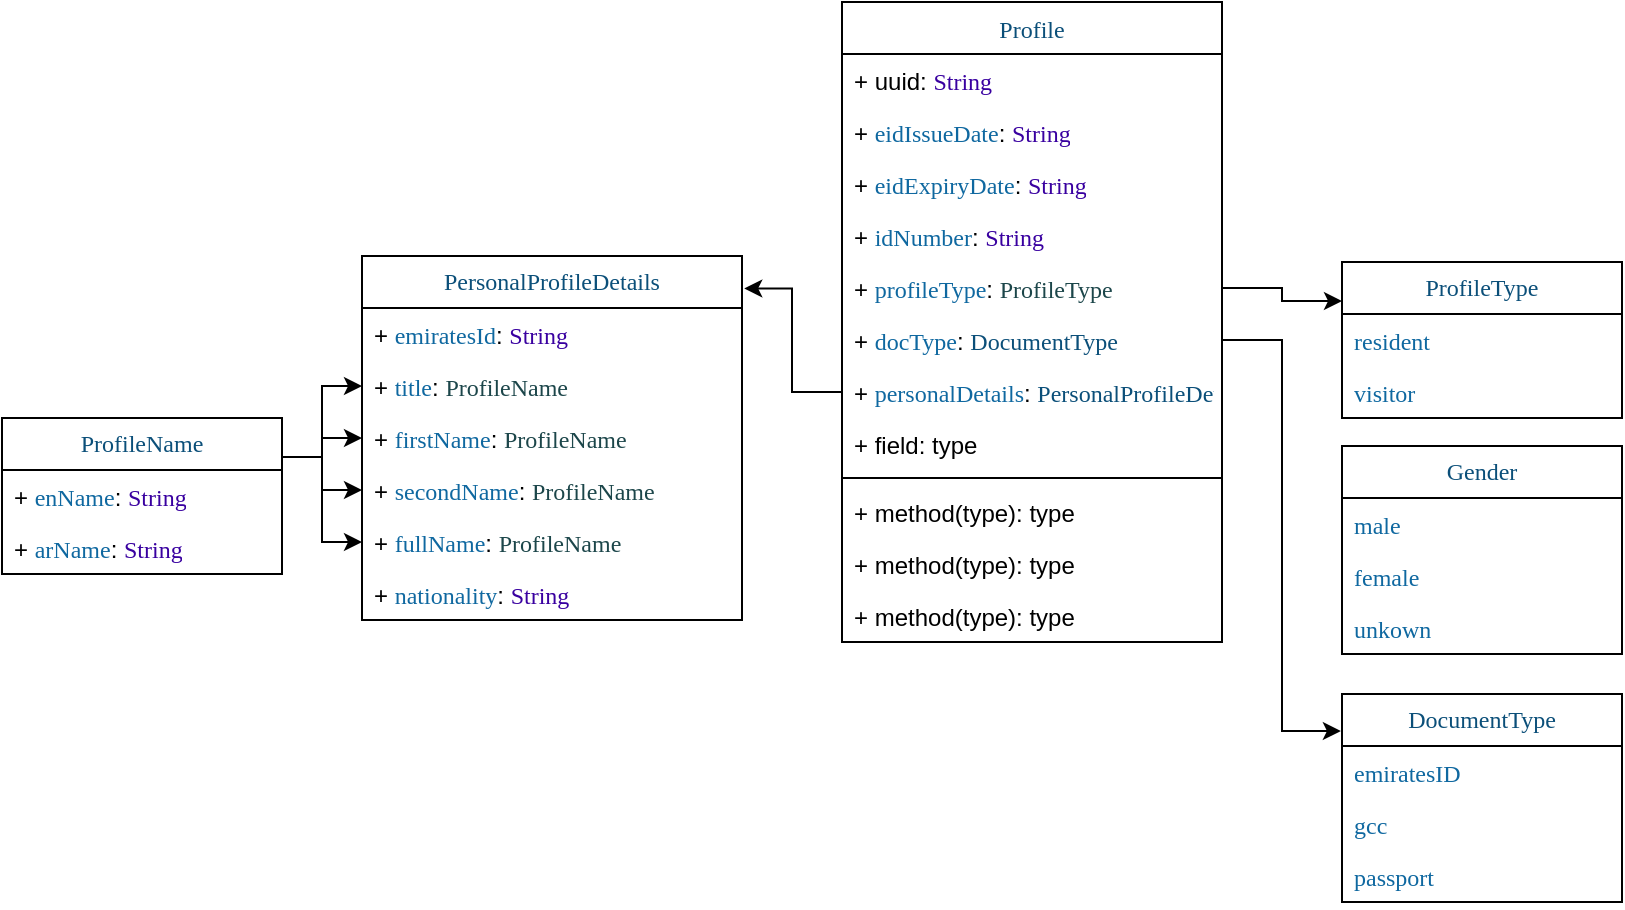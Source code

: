 <mxfile version="26.1.3">
  <diagram id="C5RBs43oDa-KdzZeNtuy" name="Page-1">
    <mxGraphModel dx="1043" dy="668" grid="1" gridSize="10" guides="1" tooltips="1" connect="1" arrows="1" fold="1" page="1" pageScale="1" pageWidth="827" pageHeight="1169" math="0" shadow="0">
      <root>
        <mxCell id="WIyWlLk6GJQsqaUBKTNV-0" />
        <mxCell id="WIyWlLk6GJQsqaUBKTNV-1" parent="WIyWlLk6GJQsqaUBKTNV-0" />
        <mxCell id="ftjl0fwhTUzBAWV4eIJw-33" value="&lt;span style=&quot;caret-color: rgb(11, 79, 121); color: rgb(11, 79, 121); font-family: Menlo; background-color: rgb(255, 255, 255);&quot;&gt;PersonalProfileDetails&lt;/span&gt;" style="swimlane;fontStyle=0;childLayout=stackLayout;horizontal=1;startSize=26;fillColor=none;horizontalStack=0;resizeParent=1;resizeParentMax=0;resizeLast=0;collapsible=1;marginBottom=0;whiteSpace=wrap;html=1;" vertex="1" parent="WIyWlLk6GJQsqaUBKTNV-1">
          <mxGeometry x="190" y="147" width="190" height="182" as="geometry" />
        </mxCell>
        <mxCell id="ftjl0fwhTUzBAWV4eIJw-34" value="+&amp;nbsp;&lt;span style=&quot;color: rgb(15, 104, 160); font-family: Menlo; background-color: rgb(255, 255, 255);&quot;&gt;emiratesId&lt;/span&gt;:&amp;nbsp;&lt;span style=&quot;color: rgb(57, 0, 160); font-family: Menlo; background-color: rgb(255, 255, 255);&quot;&gt;String&lt;/span&gt;" style="text;strokeColor=none;fillColor=none;align=left;verticalAlign=top;spacingLeft=4;spacingRight=4;overflow=hidden;rotatable=0;points=[[0,0.5],[1,0.5]];portConstraint=eastwest;whiteSpace=wrap;html=1;" vertex="1" parent="ftjl0fwhTUzBAWV4eIJw-33">
          <mxGeometry y="26" width="190" height="26" as="geometry" />
        </mxCell>
        <mxCell id="ftjl0fwhTUzBAWV4eIJw-35" value="+&amp;nbsp;&lt;span style=&quot;color: rgb(15, 104, 160); font-family: Menlo; background-color: rgb(255, 255, 255);&quot;&gt;title&lt;/span&gt;:&amp;nbsp;&lt;span style=&quot;color: rgb(28, 70, 74); font-family: Menlo; background-color: rgb(255, 255, 255);&quot;&gt;ProfileName&lt;/span&gt;" style="text;strokeColor=none;fillColor=none;align=left;verticalAlign=top;spacingLeft=4;spacingRight=4;overflow=hidden;rotatable=0;points=[[0,0.5],[1,0.5]];portConstraint=eastwest;whiteSpace=wrap;html=1;" vertex="1" parent="ftjl0fwhTUzBAWV4eIJw-33">
          <mxGeometry y="52" width="190" height="26" as="geometry" />
        </mxCell>
        <mxCell id="ftjl0fwhTUzBAWV4eIJw-36" value="+&amp;nbsp;&lt;span style=&quot;color: rgb(15, 104, 160); font-family: Menlo; background-color: rgb(255, 255, 255);&quot;&gt;firstName&lt;/span&gt;:&amp;nbsp;&lt;span style=&quot;caret-color: rgb(28, 70, 74); color: rgb(28, 70, 74); font-family: Menlo; background-color: rgb(255, 255, 255);&quot;&gt;ProfileName&lt;/span&gt;" style="text;strokeColor=none;fillColor=none;align=left;verticalAlign=top;spacingLeft=4;spacingRight=4;overflow=hidden;rotatable=0;points=[[0,0.5],[1,0.5]];portConstraint=eastwest;whiteSpace=wrap;html=1;" vertex="1" parent="ftjl0fwhTUzBAWV4eIJw-33">
          <mxGeometry y="78" width="190" height="26" as="geometry" />
        </mxCell>
        <mxCell id="ftjl0fwhTUzBAWV4eIJw-37" value="+&amp;nbsp;&lt;span style=&quot;color: rgb(15, 104, 160); font-family: Menlo; background-color: rgb(255, 255, 255);&quot;&gt;secondName&lt;/span&gt;:&amp;nbsp;&lt;span style=&quot;caret-color: rgb(28, 70, 74); color: rgb(28, 70, 74); font-family: Menlo; background-color: rgb(255, 255, 255);&quot;&gt;ProfileName&lt;/span&gt;" style="text;strokeColor=none;fillColor=none;align=left;verticalAlign=top;spacingLeft=4;spacingRight=4;overflow=hidden;rotatable=0;points=[[0,0.5],[1,0.5]];portConstraint=eastwest;whiteSpace=wrap;html=1;" vertex="1" parent="ftjl0fwhTUzBAWV4eIJw-33">
          <mxGeometry y="104" width="190" height="26" as="geometry" />
        </mxCell>
        <mxCell id="ftjl0fwhTUzBAWV4eIJw-38" value="+&amp;nbsp;&lt;span style=&quot;color: rgb(15, 104, 160); font-family: Menlo; background-color: rgb(255, 255, 255);&quot;&gt;fullName&lt;/span&gt;:&amp;nbsp;&lt;span style=&quot;caret-color: rgb(28, 70, 74); color: rgb(28, 70, 74); font-family: Menlo; background-color: rgb(255, 255, 255);&quot;&gt;ProfileName&lt;/span&gt;" style="text;strokeColor=none;fillColor=none;align=left;verticalAlign=top;spacingLeft=4;spacingRight=4;overflow=hidden;rotatable=0;points=[[0,0.5],[1,0.5]];portConstraint=eastwest;whiteSpace=wrap;html=1;" vertex="1" parent="ftjl0fwhTUzBAWV4eIJw-33">
          <mxGeometry y="130" width="190" height="26" as="geometry" />
        </mxCell>
        <mxCell id="ftjl0fwhTUzBAWV4eIJw-39" value="+&amp;nbsp;&lt;span style=&quot;color: rgb(15, 104, 160); font-family: Menlo; background-color: rgb(255, 255, 255);&quot;&gt;nationality&lt;/span&gt;:&amp;nbsp;&lt;span style=&quot;caret-color: rgb(57, 0, 160); color: rgb(57, 0, 160); font-family: Menlo; background-color: rgb(255, 255, 255);&quot;&gt;String&lt;/span&gt;" style="text;strokeColor=none;fillColor=none;align=left;verticalAlign=top;spacingLeft=4;spacingRight=4;overflow=hidden;rotatable=0;points=[[0,0.5],[1,0.5]];portConstraint=eastwest;whiteSpace=wrap;html=1;" vertex="1" parent="ftjl0fwhTUzBAWV4eIJw-33">
          <mxGeometry y="156" width="190" height="26" as="geometry" />
        </mxCell>
        <mxCell id="ftjl0fwhTUzBAWV4eIJw-53" style="edgeStyle=orthogonalEdgeStyle;rounded=0;orthogonalLoop=1;jettySize=auto;html=1;exitX=1;exitY=0.25;exitDx=0;exitDy=0;entryX=0;entryY=0.5;entryDx=0;entryDy=0;" edge="1" parent="WIyWlLk6GJQsqaUBKTNV-1" source="ftjl0fwhTUzBAWV4eIJw-49" target="ftjl0fwhTUzBAWV4eIJw-35">
          <mxGeometry relative="1" as="geometry" />
        </mxCell>
        <mxCell id="ftjl0fwhTUzBAWV4eIJw-54" style="edgeStyle=orthogonalEdgeStyle;rounded=0;orthogonalLoop=1;jettySize=auto;html=1;exitX=1;exitY=0.25;exitDx=0;exitDy=0;entryX=0;entryY=0.5;entryDx=0;entryDy=0;" edge="1" parent="WIyWlLk6GJQsqaUBKTNV-1" source="ftjl0fwhTUzBAWV4eIJw-49" target="ftjl0fwhTUzBAWV4eIJw-36">
          <mxGeometry relative="1" as="geometry" />
        </mxCell>
        <mxCell id="ftjl0fwhTUzBAWV4eIJw-55" style="edgeStyle=orthogonalEdgeStyle;rounded=0;orthogonalLoop=1;jettySize=auto;html=1;exitX=1;exitY=0.25;exitDx=0;exitDy=0;entryX=0;entryY=0.5;entryDx=0;entryDy=0;" edge="1" parent="WIyWlLk6GJQsqaUBKTNV-1" source="ftjl0fwhTUzBAWV4eIJw-49" target="ftjl0fwhTUzBAWV4eIJw-37">
          <mxGeometry relative="1" as="geometry" />
        </mxCell>
        <mxCell id="ftjl0fwhTUzBAWV4eIJw-56" style="edgeStyle=orthogonalEdgeStyle;rounded=0;orthogonalLoop=1;jettySize=auto;html=1;exitX=1;exitY=0.25;exitDx=0;exitDy=0;entryX=0;entryY=0.5;entryDx=0;entryDy=0;" edge="1" parent="WIyWlLk6GJQsqaUBKTNV-1" source="ftjl0fwhTUzBAWV4eIJw-49" target="ftjl0fwhTUzBAWV4eIJw-38">
          <mxGeometry relative="1" as="geometry" />
        </mxCell>
        <mxCell id="ftjl0fwhTUzBAWV4eIJw-49" value="&lt;p style=&quot;margin: 0px; font-style: normal; font-variant-caps: normal; font-stretch: normal; line-height: normal; font-family: Menlo; font-size-adjust: none; font-kerning: auto; font-variant-alternates: normal; font-variant-ligatures: normal; font-variant-numeric: normal; font-variant-east-asian: normal; font-variant-position: normal; font-variant-emoji: normal; font-feature-settings: normal; font-optical-sizing: auto; font-variation-settings: normal; color: rgb(11, 79, 121); background-color: rgb(255, 255, 255);&quot;&gt;ProfileName&lt;/p&gt;" style="swimlane;fontStyle=0;childLayout=stackLayout;horizontal=1;startSize=26;fillColor=none;horizontalStack=0;resizeParent=1;resizeParentMax=0;resizeLast=0;collapsible=1;marginBottom=0;whiteSpace=wrap;html=1;" vertex="1" parent="WIyWlLk6GJQsqaUBKTNV-1">
          <mxGeometry x="10" y="228" width="140" height="78" as="geometry" />
        </mxCell>
        <mxCell id="ftjl0fwhTUzBAWV4eIJw-50" value="+&amp;nbsp;&lt;span style=&quot;color: rgb(15, 104, 160); font-family: Menlo; background-color: rgb(255, 255, 255);&quot;&gt;enName&lt;/span&gt;:&amp;nbsp;&lt;span style=&quot;caret-color: rgb(57, 0, 160); color: rgb(57, 0, 160); font-family: Menlo; background-color: rgb(255, 255, 255);&quot;&gt;String&lt;/span&gt;" style="text;strokeColor=none;fillColor=none;align=left;verticalAlign=top;spacingLeft=4;spacingRight=4;overflow=hidden;rotatable=0;points=[[0,0.5],[1,0.5]];portConstraint=eastwest;whiteSpace=wrap;html=1;" vertex="1" parent="ftjl0fwhTUzBAWV4eIJw-49">
          <mxGeometry y="26" width="140" height="26" as="geometry" />
        </mxCell>
        <mxCell id="ftjl0fwhTUzBAWV4eIJw-51" value="+&amp;nbsp;&lt;span style=&quot;color: rgb(15, 104, 160); font-family: Menlo; background-color: rgb(255, 255, 255);&quot;&gt;arName&lt;/span&gt;:&amp;nbsp;&lt;span style=&quot;caret-color: rgb(57, 0, 160); color: rgb(57, 0, 160); font-family: Menlo; background-color: rgb(255, 255, 255);&quot;&gt;String&lt;/span&gt;" style="text;strokeColor=none;fillColor=none;align=left;verticalAlign=top;spacingLeft=4;spacingRight=4;overflow=hidden;rotatable=0;points=[[0,0.5],[1,0.5]];portConstraint=eastwest;whiteSpace=wrap;html=1;" vertex="1" parent="ftjl0fwhTUzBAWV4eIJw-49">
          <mxGeometry y="52" width="140" height="26" as="geometry" />
        </mxCell>
        <mxCell id="ftjl0fwhTUzBAWV4eIJw-57" value="&lt;p style=&quot;margin: 0px; font-style: normal; font-variant-caps: normal; font-stretch: normal; line-height: normal; font-family: Menlo; font-size-adjust: none; font-kerning: auto; font-variant-alternates: normal; font-variant-ligatures: normal; font-variant-numeric: normal; font-variant-east-asian: normal; font-variant-position: normal; font-feature-settings: normal; font-optical-sizing: auto; font-variation-settings: normal; color: rgb(11, 79, 121); background-color: rgb(255, 255, 255);&quot;&gt;Gender&lt;/p&gt;" style="swimlane;fontStyle=0;childLayout=stackLayout;horizontal=1;startSize=26;fillColor=none;horizontalStack=0;resizeParent=1;resizeParentMax=0;resizeLast=0;collapsible=1;marginBottom=0;whiteSpace=wrap;html=1;" vertex="1" parent="WIyWlLk6GJQsqaUBKTNV-1">
          <mxGeometry x="680" y="242" width="140" height="104" as="geometry" />
        </mxCell>
        <mxCell id="ftjl0fwhTUzBAWV4eIJw-58" value="&lt;span style=&quot;color: rgb(15, 104, 160); font-family: Menlo; background-color: rgb(255, 255, 255);&quot;&gt;male&lt;/span&gt;" style="text;strokeColor=none;fillColor=none;align=left;verticalAlign=top;spacingLeft=4;spacingRight=4;overflow=hidden;rotatable=0;points=[[0,0.5],[1,0.5]];portConstraint=eastwest;whiteSpace=wrap;html=1;" vertex="1" parent="ftjl0fwhTUzBAWV4eIJw-57">
          <mxGeometry y="26" width="140" height="26" as="geometry" />
        </mxCell>
        <mxCell id="ftjl0fwhTUzBAWV4eIJw-63" value="&lt;span style=&quot;color: rgb(15, 104, 160); font-family: Menlo; background-color: rgb(255, 255, 255);&quot;&gt;female&lt;/span&gt;" style="text;strokeColor=none;fillColor=none;align=left;verticalAlign=top;spacingLeft=4;spacingRight=4;overflow=hidden;rotatable=0;points=[[0,0.5],[1,0.5]];portConstraint=eastwest;whiteSpace=wrap;html=1;" vertex="1" parent="ftjl0fwhTUzBAWV4eIJw-57">
          <mxGeometry y="52" width="140" height="26" as="geometry" />
        </mxCell>
        <mxCell id="ftjl0fwhTUzBAWV4eIJw-64" value="&lt;span style=&quot;color: rgb(15, 104, 160); font-family: Menlo; background-color: rgb(255, 255, 255);&quot;&gt;unkown&lt;/span&gt;" style="text;strokeColor=none;fillColor=none;align=left;verticalAlign=top;spacingLeft=4;spacingRight=4;overflow=hidden;rotatable=0;points=[[0,0.5],[1,0.5]];portConstraint=eastwest;whiteSpace=wrap;html=1;" vertex="1" parent="ftjl0fwhTUzBAWV4eIJw-57">
          <mxGeometry y="78" width="140" height="26" as="geometry" />
        </mxCell>
        <mxCell id="ftjl0fwhTUzBAWV4eIJw-65" value="&lt;p style=&quot;margin: 0px; font-style: normal; font-variant-caps: normal; font-stretch: normal; line-height: normal; font-family: Menlo; font-size-adjust: none; font-kerning: auto; font-variant-alternates: normal; font-variant-ligatures: normal; font-variant-numeric: normal; font-variant-east-asian: normal; font-variant-position: normal; font-feature-settings: normal; font-optical-sizing: auto; font-variation-settings: normal; color: rgb(11, 79, 121); background-color: rgb(255, 255, 255);&quot;&gt;ProfileType&lt;/p&gt;" style="swimlane;fontStyle=0;childLayout=stackLayout;horizontal=1;startSize=26;fillColor=none;horizontalStack=0;resizeParent=1;resizeParentMax=0;resizeLast=0;collapsible=1;marginBottom=0;whiteSpace=wrap;html=1;" vertex="1" parent="WIyWlLk6GJQsqaUBKTNV-1">
          <mxGeometry x="680" y="150" width="140" height="78" as="geometry" />
        </mxCell>
        <mxCell id="ftjl0fwhTUzBAWV4eIJw-66" value="&lt;span style=&quot;color: rgb(15, 104, 160); font-family: Menlo; background-color: rgb(255, 255, 255);&quot;&gt;resident&lt;/span&gt;" style="text;strokeColor=none;fillColor=none;align=left;verticalAlign=top;spacingLeft=4;spacingRight=4;overflow=hidden;rotatable=0;points=[[0,0.5],[1,0.5]];portConstraint=eastwest;whiteSpace=wrap;html=1;" vertex="1" parent="ftjl0fwhTUzBAWV4eIJw-65">
          <mxGeometry y="26" width="140" height="26" as="geometry" />
        </mxCell>
        <mxCell id="ftjl0fwhTUzBAWV4eIJw-67" value="&lt;font face=&quot;Menlo&quot; color=&quot;#0f68a0&quot;&gt;&lt;span style=&quot;caret-color: rgb(15, 104, 160); background-color: rgb(255, 255, 255);&quot;&gt;visitor&lt;/span&gt;&lt;/font&gt;" style="text;strokeColor=none;fillColor=none;align=left;verticalAlign=top;spacingLeft=4;spacingRight=4;overflow=hidden;rotatable=0;points=[[0,0.5],[1,0.5]];portConstraint=eastwest;whiteSpace=wrap;html=1;" vertex="1" parent="ftjl0fwhTUzBAWV4eIJw-65">
          <mxGeometry y="52" width="140" height="26" as="geometry" />
        </mxCell>
        <mxCell id="ftjl0fwhTUzBAWV4eIJw-69" value="&lt;p style=&quot;margin: 0px; font-style: normal; font-variant-caps: normal; font-stretch: normal; line-height: normal; font-family: Menlo; font-size-adjust: none; font-kerning: auto; font-variant-alternates: normal; font-variant-ligatures: normal; font-variant-numeric: normal; font-variant-east-asian: normal; font-variant-position: normal; font-feature-settings: normal; font-optical-sizing: auto; font-variation-settings: normal; color: rgb(11, 79, 121); background-color: rgb(255, 255, 255);&quot;&gt;DocumentType&lt;/p&gt;" style="swimlane;fontStyle=0;childLayout=stackLayout;horizontal=1;startSize=26;fillColor=none;horizontalStack=0;resizeParent=1;resizeParentMax=0;resizeLast=0;collapsible=1;marginBottom=0;whiteSpace=wrap;html=1;" vertex="1" parent="WIyWlLk6GJQsqaUBKTNV-1">
          <mxGeometry x="680" y="366" width="140" height="104" as="geometry" />
        </mxCell>
        <mxCell id="ftjl0fwhTUzBAWV4eIJw-70" value="&lt;span style=&quot;color: rgb(15, 104, 160); font-family: Menlo; background-color: rgb(255, 255, 255);&quot;&gt;emiratesID&lt;/span&gt;" style="text;strokeColor=none;fillColor=none;align=left;verticalAlign=top;spacingLeft=4;spacingRight=4;overflow=hidden;rotatable=0;points=[[0,0.5],[1,0.5]];portConstraint=eastwest;whiteSpace=wrap;html=1;" vertex="1" parent="ftjl0fwhTUzBAWV4eIJw-69">
          <mxGeometry y="26" width="140" height="26" as="geometry" />
        </mxCell>
        <mxCell id="ftjl0fwhTUzBAWV4eIJw-72" value="&lt;span style=&quot;color: rgb(15, 104, 160); font-family: Menlo; background-color: rgb(255, 255, 255);&quot;&gt;gcc&lt;/span&gt;" style="text;strokeColor=none;fillColor=none;align=left;verticalAlign=top;spacingLeft=4;spacingRight=4;overflow=hidden;rotatable=0;points=[[0,0.5],[1,0.5]];portConstraint=eastwest;whiteSpace=wrap;html=1;" vertex="1" parent="ftjl0fwhTUzBAWV4eIJw-69">
          <mxGeometry y="52" width="140" height="26" as="geometry" />
        </mxCell>
        <mxCell id="ftjl0fwhTUzBAWV4eIJw-71" value="&lt;font face=&quot;Menlo&quot; color=&quot;#0f68a0&quot;&gt;&lt;span style=&quot;caret-color: rgb(15, 104, 160); background-color: rgb(255, 255, 255);&quot;&gt;passport&lt;/span&gt;&lt;/font&gt;" style="text;strokeColor=none;fillColor=none;align=left;verticalAlign=top;spacingLeft=4;spacingRight=4;overflow=hidden;rotatable=0;points=[[0,0.5],[1,0.5]];portConstraint=eastwest;whiteSpace=wrap;html=1;" vertex="1" parent="ftjl0fwhTUzBAWV4eIJw-69">
          <mxGeometry y="78" width="140" height="26" as="geometry" />
        </mxCell>
        <mxCell id="ftjl0fwhTUzBAWV4eIJw-85" value="&lt;span style=&quot;caret-color: rgb(11, 79, 121); color: rgb(11, 79, 121); font-family: Menlo; font-weight: 400; background-color: rgb(255, 255, 255);&quot;&gt;Profile&lt;/span&gt;" style="swimlane;fontStyle=1;align=center;verticalAlign=top;childLayout=stackLayout;horizontal=1;startSize=26;horizontalStack=0;resizeParent=1;resizeParentMax=0;resizeLast=0;collapsible=1;marginBottom=0;whiteSpace=wrap;html=1;" vertex="1" parent="WIyWlLk6GJQsqaUBKTNV-1">
          <mxGeometry x="430" y="20" width="190" height="320" as="geometry" />
        </mxCell>
        <mxCell id="ftjl0fwhTUzBAWV4eIJw-98" value="+ uuid:&amp;nbsp;&lt;span style=&quot;color: rgb(57, 0, 160); font-family: Menlo; background-color: rgb(255, 255, 255);&quot;&gt;String&lt;/span&gt;" style="text;strokeColor=none;fillColor=none;align=left;verticalAlign=top;spacingLeft=4;spacingRight=4;overflow=hidden;rotatable=0;points=[[0,0.5],[1,0.5]];portConstraint=eastwest;whiteSpace=wrap;html=1;" vertex="1" parent="ftjl0fwhTUzBAWV4eIJw-85">
          <mxGeometry y="26" width="190" height="26" as="geometry" />
        </mxCell>
        <mxCell id="ftjl0fwhTUzBAWV4eIJw-97" value="+&amp;nbsp;&lt;span style=&quot;color: rgb(15, 104, 160); font-family: Menlo; background-color: rgb(255, 255, 255);&quot;&gt;eidIssueDate&lt;/span&gt;:&amp;nbsp;&lt;span style=&quot;color: rgb(57, 0, 160); font-family: Menlo; background-color: rgb(255, 255, 255);&quot;&gt;String&lt;/span&gt;" style="text;strokeColor=none;fillColor=none;align=left;verticalAlign=top;spacingLeft=4;spacingRight=4;overflow=hidden;rotatable=0;points=[[0,0.5],[1,0.5]];portConstraint=eastwest;whiteSpace=wrap;html=1;" vertex="1" parent="ftjl0fwhTUzBAWV4eIJw-85">
          <mxGeometry y="52" width="190" height="26" as="geometry" />
        </mxCell>
        <mxCell id="ftjl0fwhTUzBAWV4eIJw-96" value="+&amp;nbsp;&lt;span style=&quot;color: rgb(15, 104, 160); font-family: Menlo; background-color: rgb(255, 255, 255);&quot;&gt;eidExpiryDate&lt;/span&gt;:&amp;nbsp;&lt;span style=&quot;color: rgb(57, 0, 160); font-family: Menlo; background-color: rgb(255, 255, 255);&quot;&gt;String&lt;/span&gt;" style="text;strokeColor=none;fillColor=none;align=left;verticalAlign=top;spacingLeft=4;spacingRight=4;overflow=hidden;rotatable=0;points=[[0,0.5],[1,0.5]];portConstraint=eastwest;whiteSpace=wrap;html=1;" vertex="1" parent="ftjl0fwhTUzBAWV4eIJw-85">
          <mxGeometry y="78" width="190" height="26" as="geometry" />
        </mxCell>
        <mxCell id="ftjl0fwhTUzBAWV4eIJw-95" value="+&amp;nbsp;&lt;span style=&quot;color: rgb(15, 104, 160); font-family: Menlo; background-color: rgb(255, 255, 255);&quot;&gt;idNumber&lt;/span&gt;:&amp;nbsp;&lt;span style=&quot;color: rgb(57, 0, 160); font-family: Menlo; background-color: rgb(255, 255, 255);&quot;&gt;String&lt;/span&gt;" style="text;strokeColor=none;fillColor=none;align=left;verticalAlign=top;spacingLeft=4;spacingRight=4;overflow=hidden;rotatable=0;points=[[0,0.5],[1,0.5]];portConstraint=eastwest;whiteSpace=wrap;html=1;" vertex="1" parent="ftjl0fwhTUzBAWV4eIJw-85">
          <mxGeometry y="104" width="190" height="26" as="geometry" />
        </mxCell>
        <mxCell id="ftjl0fwhTUzBAWV4eIJw-94" value="+&amp;nbsp;&lt;span style=&quot;color: rgb(15, 104, 160); font-family: Menlo; background-color: rgb(255, 255, 255);&quot;&gt;profileType&lt;/span&gt;:&amp;nbsp;&lt;span style=&quot;color: rgb(28, 70, 74); font-family: Menlo; background-color: rgb(255, 255, 255);&quot;&gt;ProfileType&lt;/span&gt;" style="text;strokeColor=none;fillColor=none;align=left;verticalAlign=top;spacingLeft=4;spacingRight=4;overflow=hidden;rotatable=0;points=[[0,0.5],[1,0.5]];portConstraint=eastwest;whiteSpace=wrap;html=1;" vertex="1" parent="ftjl0fwhTUzBAWV4eIJw-85">
          <mxGeometry y="130" width="190" height="26" as="geometry" />
        </mxCell>
        <mxCell id="ftjl0fwhTUzBAWV4eIJw-93" value="+&amp;nbsp;&lt;span style=&quot;color: rgb(15, 104, 160); font-family: Menlo; background-color: rgb(255, 255, 255);&quot;&gt;docType&lt;/span&gt;:&amp;nbsp;&lt;span style=&quot;caret-color: rgb(11, 79, 121); color: rgb(11, 79, 121); font-family: Menlo; text-align: center; background-color: rgb(255, 255, 255);&quot;&gt;DocumentType&lt;/span&gt;" style="text;strokeColor=none;fillColor=none;align=left;verticalAlign=top;spacingLeft=4;spacingRight=4;overflow=hidden;rotatable=0;points=[[0,0.5],[1,0.5]];portConstraint=eastwest;whiteSpace=wrap;html=1;" vertex="1" parent="ftjl0fwhTUzBAWV4eIJw-85">
          <mxGeometry y="156" width="190" height="26" as="geometry" />
        </mxCell>
        <mxCell id="ftjl0fwhTUzBAWV4eIJw-92" value="+&amp;nbsp;&lt;span style=&quot;color: rgb(15, 104, 160); font-family: Menlo; background-color: rgb(255, 255, 255);&quot;&gt;personalDetails&lt;/span&gt;:&amp;nbsp;&lt;span style=&quot;caret-color: rgb(11, 79, 121); color: rgb(11, 79, 121); font-family: Menlo; text-align: center; background-color: rgb(255, 255, 255);&quot;&gt;PersonalProfileDetails&lt;/span&gt;" style="text;strokeColor=none;fillColor=none;align=left;verticalAlign=top;spacingLeft=4;spacingRight=4;overflow=hidden;rotatable=0;points=[[0,0.5],[1,0.5]];portConstraint=eastwest;whiteSpace=wrap;html=1;" vertex="1" parent="ftjl0fwhTUzBAWV4eIJw-85">
          <mxGeometry y="182" width="190" height="26" as="geometry" />
        </mxCell>
        <mxCell id="ftjl0fwhTUzBAWV4eIJw-86" value="+ field: type" style="text;strokeColor=none;fillColor=none;align=left;verticalAlign=top;spacingLeft=4;spacingRight=4;overflow=hidden;rotatable=0;points=[[0,0.5],[1,0.5]];portConstraint=eastwest;whiteSpace=wrap;html=1;" vertex="1" parent="ftjl0fwhTUzBAWV4eIJw-85">
          <mxGeometry y="208" width="190" height="26" as="geometry" />
        </mxCell>
        <mxCell id="ftjl0fwhTUzBAWV4eIJw-87" value="" style="line;strokeWidth=1;fillColor=none;align=left;verticalAlign=middle;spacingTop=-1;spacingLeft=3;spacingRight=3;rotatable=0;labelPosition=right;points=[];portConstraint=eastwest;strokeColor=inherit;" vertex="1" parent="ftjl0fwhTUzBAWV4eIJw-85">
          <mxGeometry y="234" width="190" height="8" as="geometry" />
        </mxCell>
        <mxCell id="ftjl0fwhTUzBAWV4eIJw-90" value="+ method(type): type" style="text;strokeColor=none;fillColor=none;align=left;verticalAlign=top;spacingLeft=4;spacingRight=4;overflow=hidden;rotatable=0;points=[[0,0.5],[1,0.5]];portConstraint=eastwest;whiteSpace=wrap;html=1;" vertex="1" parent="ftjl0fwhTUzBAWV4eIJw-85">
          <mxGeometry y="242" width="190" height="26" as="geometry" />
        </mxCell>
        <mxCell id="ftjl0fwhTUzBAWV4eIJw-91" value="+ method(type): type" style="text;strokeColor=none;fillColor=none;align=left;verticalAlign=top;spacingLeft=4;spacingRight=4;overflow=hidden;rotatable=0;points=[[0,0.5],[1,0.5]];portConstraint=eastwest;whiteSpace=wrap;html=1;" vertex="1" parent="ftjl0fwhTUzBAWV4eIJw-85">
          <mxGeometry y="268" width="190" height="26" as="geometry" />
        </mxCell>
        <mxCell id="ftjl0fwhTUzBAWV4eIJw-88" value="+ method(type): type" style="text;strokeColor=none;fillColor=none;align=left;verticalAlign=top;spacingLeft=4;spacingRight=4;overflow=hidden;rotatable=0;points=[[0,0.5],[1,0.5]];portConstraint=eastwest;whiteSpace=wrap;html=1;" vertex="1" parent="ftjl0fwhTUzBAWV4eIJw-85">
          <mxGeometry y="294" width="190" height="26" as="geometry" />
        </mxCell>
        <mxCell id="ftjl0fwhTUzBAWV4eIJw-99" style="edgeStyle=orthogonalEdgeStyle;rounded=0;orthogonalLoop=1;jettySize=auto;html=1;exitX=1;exitY=0.5;exitDx=0;exitDy=0;entryX=0;entryY=0.25;entryDx=0;entryDy=0;" edge="1" parent="WIyWlLk6GJQsqaUBKTNV-1" source="ftjl0fwhTUzBAWV4eIJw-94" target="ftjl0fwhTUzBAWV4eIJw-65">
          <mxGeometry relative="1" as="geometry" />
        </mxCell>
        <mxCell id="ftjl0fwhTUzBAWV4eIJw-100" style="edgeStyle=orthogonalEdgeStyle;rounded=0;orthogonalLoop=1;jettySize=auto;html=1;entryX=-0.004;entryY=0.178;entryDx=0;entryDy=0;entryPerimeter=0;" edge="1" parent="WIyWlLk6GJQsqaUBKTNV-1" source="ftjl0fwhTUzBAWV4eIJw-93" target="ftjl0fwhTUzBAWV4eIJw-69">
          <mxGeometry relative="1" as="geometry" />
        </mxCell>
        <mxCell id="ftjl0fwhTUzBAWV4eIJw-101" style="edgeStyle=orthogonalEdgeStyle;rounded=0;orthogonalLoop=1;jettySize=auto;html=1;entryX=1.006;entryY=0.089;entryDx=0;entryDy=0;entryPerimeter=0;" edge="1" parent="WIyWlLk6GJQsqaUBKTNV-1" source="ftjl0fwhTUzBAWV4eIJw-92" target="ftjl0fwhTUzBAWV4eIJw-33">
          <mxGeometry relative="1" as="geometry" />
        </mxCell>
      </root>
    </mxGraphModel>
  </diagram>
</mxfile>
